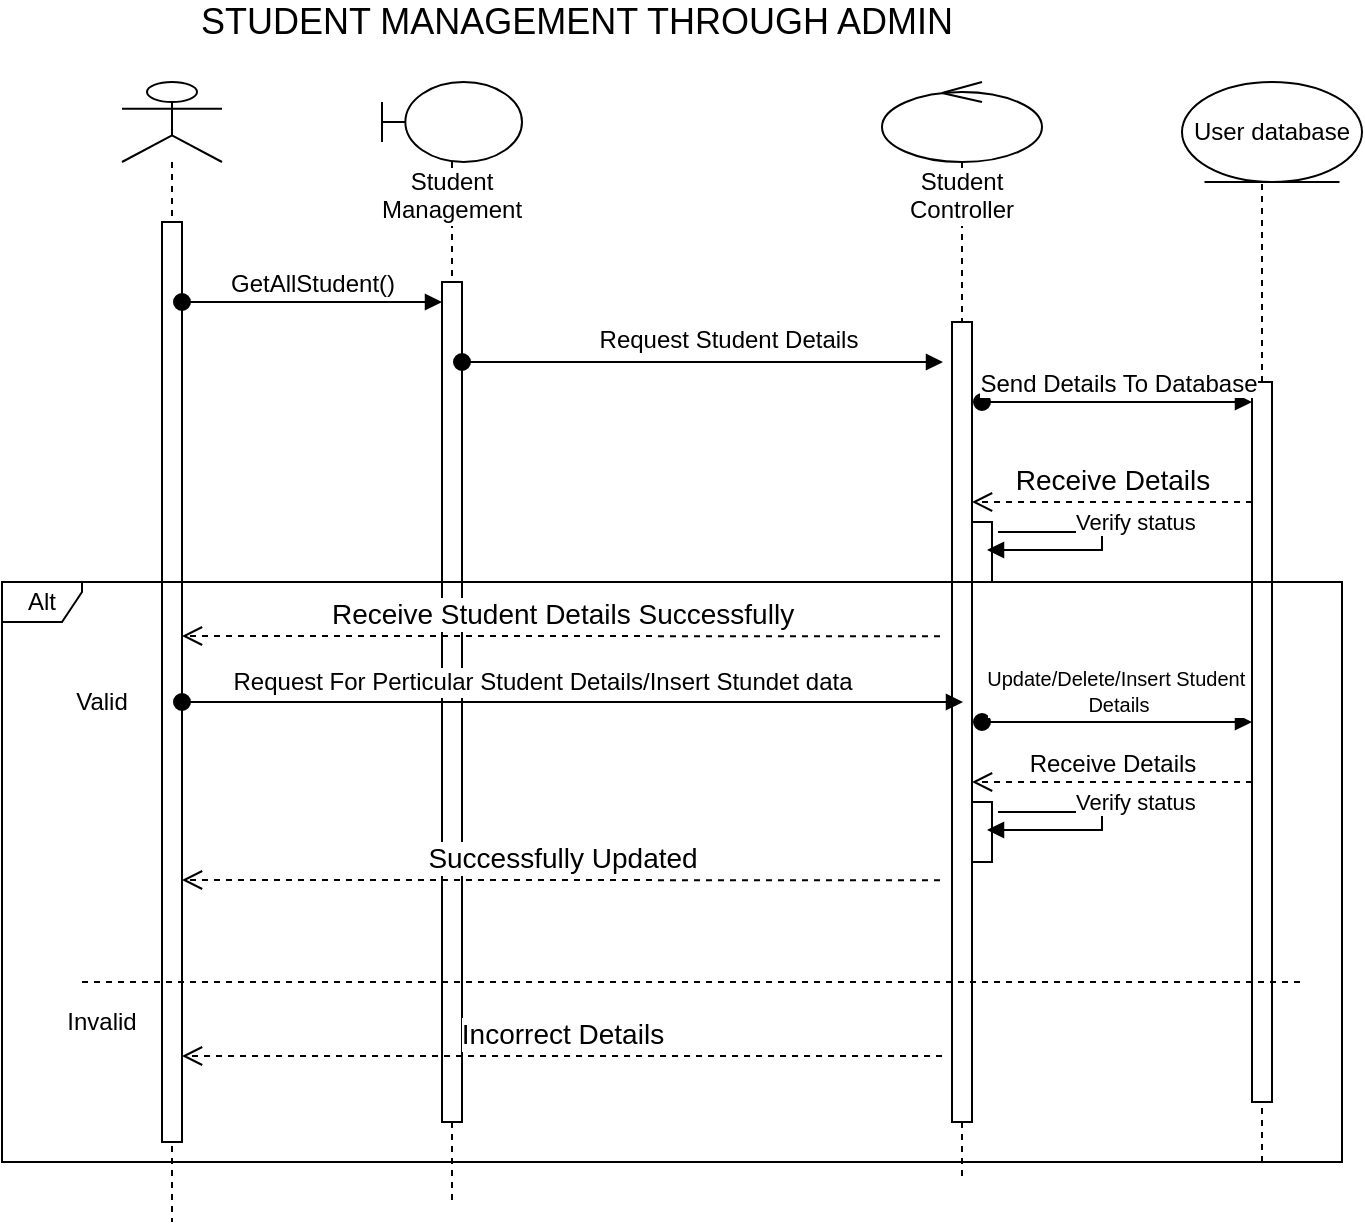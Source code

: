 <mxfile version="13.2.1" type="device"><diagram id="wd-Cig6NNoGNDiY1Hepd" name="Page-1"><mxGraphModel dx="868" dy="433" grid="1" gridSize="10" guides="1" tooltips="1" connect="1" arrows="1" fold="1" page="1" pageScale="1" pageWidth="850" pageHeight="1100" math="0" shadow="0"><root><mxCell id="0"/><mxCell id="1" parent="0"/><mxCell id="F7fvgpDojsJ2TSl7XNVD-69" value="" style="shape=umlLifeline;participant=umlActor;perimeter=lifelinePerimeter;whiteSpace=wrap;html=1;container=1;collapsible=0;recursiveResize=0;verticalAlign=top;spacingTop=36;labelBackgroundColor=#ffffff;outlineConnect=0;" parent="1" vertex="1"><mxGeometry x="120" y="50" width="50" height="570" as="geometry"/></mxCell><mxCell id="F7fvgpDojsJ2TSl7XNVD-70" value="" style="html=1;points=[];perimeter=orthogonalPerimeter;" parent="F7fvgpDojsJ2TSl7XNVD-69" vertex="1"><mxGeometry x="20" y="70" width="10" height="460" as="geometry"/></mxCell><mxCell id="F7fvgpDojsJ2TSl7XNVD-71" value="&lt;span style=&quot;font-size: 12px&quot;&gt;GetAllStudent()&lt;/span&gt;" style="html=1;verticalAlign=bottom;startArrow=oval;startFill=1;endArrow=block;startSize=8;" parent="F7fvgpDojsJ2TSl7XNVD-69" target="F7fvgpDojsJ2TSl7XNVD-73" edge="1"><mxGeometry width="60" relative="1" as="geometry"><mxPoint x="30" y="110" as="sourcePoint"/><mxPoint x="130" y="110" as="targetPoint"/></mxGeometry></mxCell><mxCell id="F7fvgpDojsJ2TSl7XNVD-72" value="Student Management" style="shape=umlLifeline;participant=umlBoundary;perimeter=lifelinePerimeter;whiteSpace=wrap;html=1;container=1;collapsible=0;recursiveResize=0;verticalAlign=top;spacingTop=36;labelBackgroundColor=#ffffff;outlineConnect=0;" parent="1" vertex="1"><mxGeometry x="250" y="50" width="70" height="560" as="geometry"/></mxCell><mxCell id="F7fvgpDojsJ2TSl7XNVD-73" value="" style="html=1;points=[];perimeter=orthogonalPerimeter;" parent="F7fvgpDojsJ2TSl7XNVD-72" vertex="1"><mxGeometry x="30" y="100" width="10" height="420" as="geometry"/></mxCell><mxCell id="F7fvgpDojsJ2TSl7XNVD-74" value="Student Controller" style="shape=umlLifeline;participant=umlControl;perimeter=lifelinePerimeter;whiteSpace=wrap;html=1;container=1;collapsible=0;recursiveResize=0;verticalAlign=top;spacingTop=36;labelBackgroundColor=#ffffff;outlineConnect=0;" parent="1" vertex="1"><mxGeometry x="500" y="50" width="80" height="550" as="geometry"/></mxCell><mxCell id="F7fvgpDojsJ2TSl7XNVD-75" value="" style="html=1;points=[];perimeter=orthogonalPerimeter;" parent="F7fvgpDojsJ2TSl7XNVD-74" vertex="1"><mxGeometry x="35" y="120" width="10" height="400" as="geometry"/></mxCell><mxCell id="F7fvgpDojsJ2TSl7XNVD-76" value="" style="html=1;points=[];perimeter=orthogonalPerimeter;" parent="F7fvgpDojsJ2TSl7XNVD-74" vertex="1"><mxGeometry x="45" y="220" width="10" height="30" as="geometry"/></mxCell><mxCell id="F7fvgpDojsJ2TSl7XNVD-77" value="User database" style="ellipse;shape=umlEntity;whiteSpace=wrap;html=1;" parent="1" vertex="1"><mxGeometry x="650" y="50" width="90" height="50" as="geometry"/></mxCell><mxCell id="F7fvgpDojsJ2TSl7XNVD-78" value="" style="endArrow=none;dashed=1;html=1;entryX=0.5;entryY=1;entryDx=0;entryDy=0;" parent="1" source="F7fvgpDojsJ2TSl7XNVD-80" edge="1"><mxGeometry width="50" height="50" relative="1" as="geometry"><mxPoint x="690" y="490" as="sourcePoint"/><mxPoint x="690" y="100" as="targetPoint"/></mxGeometry></mxCell><mxCell id="F7fvgpDojsJ2TSl7XNVD-79" value="" style="html=1;verticalAlign=bottom;startArrow=oval;startFill=1;endArrow=block;startSize=8;" parent="1" source="F7fvgpDojsJ2TSl7XNVD-73" edge="1"><mxGeometry width="60" relative="1" as="geometry"><mxPoint x="280" y="190" as="sourcePoint"/><mxPoint x="530.5" y="190" as="targetPoint"/></mxGeometry></mxCell><mxCell id="F7fvgpDojsJ2TSl7XNVD-80" value="" style="html=1;points=[];perimeter=orthogonalPerimeter;" parent="1" vertex="1"><mxGeometry x="685" y="200" width="10" height="360" as="geometry"/></mxCell><mxCell id="F7fvgpDojsJ2TSl7XNVD-81" value="" style="endArrow=none;dashed=1;html=1;entryX=0.5;entryY=1;entryDx=0;entryDy=0;" parent="1" target="F7fvgpDojsJ2TSl7XNVD-80" edge="1"><mxGeometry width="50" height="50" relative="1" as="geometry"><mxPoint x="690" y="590" as="sourcePoint"/><mxPoint x="690" y="100" as="targetPoint"/></mxGeometry></mxCell><mxCell id="F7fvgpDojsJ2TSl7XNVD-82" value="&lt;span style=&quot;font-size: 12px&quot;&gt;Send Details To Database&lt;/span&gt;" style="html=1;verticalAlign=bottom;startArrow=oval;startFill=1;endArrow=block;startSize=8;" parent="1" target="F7fvgpDojsJ2TSl7XNVD-80" edge="1"><mxGeometry width="60" relative="1" as="geometry"><mxPoint x="550" y="210" as="sourcePoint"/><mxPoint x="660" y="210" as="targetPoint"/><Array as="points"><mxPoint x="630" y="210"/></Array></mxGeometry></mxCell><mxCell id="F7fvgpDojsJ2TSl7XNVD-83" value="&lt;font style=&quot;font-size: 14px&quot;&gt;Receive Details&lt;/font&gt;" style="html=1;verticalAlign=bottom;endArrow=open;dashed=1;endSize=8;" parent="1" edge="1"><mxGeometry relative="1" as="geometry"><mxPoint x="685" y="260" as="sourcePoint"/><mxPoint x="545" y="260" as="targetPoint"/></mxGeometry></mxCell><mxCell id="F7fvgpDojsJ2TSl7XNVD-84" value="Verify status" style="edgeStyle=orthogonalEdgeStyle;html=1;align=left;spacingLeft=2;endArrow=block;rounded=0;" parent="1" edge="1"><mxGeometry x="-0.419" y="5" relative="1" as="geometry"><mxPoint x="558" y="275" as="sourcePoint"/><Array as="points"><mxPoint x="610" y="275"/><mxPoint x="610" y="284"/></Array><mxPoint x="552.5" y="284" as="targetPoint"/><mxPoint as="offset"/></mxGeometry></mxCell><mxCell id="F7fvgpDojsJ2TSl7XNVD-85" value="" style="endArrow=none;dashed=1;html=1;" parent="1" edge="1"><mxGeometry width="50" height="50" relative="1" as="geometry"><mxPoint x="100" y="500" as="sourcePoint"/><mxPoint x="710" y="500" as="targetPoint"/></mxGeometry></mxCell><mxCell id="F7fvgpDojsJ2TSl7XNVD-86" value="Valid" style="text;html=1;strokeColor=none;fillColor=none;align=center;verticalAlign=middle;whiteSpace=wrap;rounded=0;" parent="1" vertex="1"><mxGeometry x="90" y="350" width="40" height="20" as="geometry"/></mxCell><mxCell id="F7fvgpDojsJ2TSl7XNVD-87" value="Invalid" style="text;html=1;strokeColor=none;fillColor=none;align=center;verticalAlign=middle;whiteSpace=wrap;rounded=0;" parent="1" vertex="1"><mxGeometry x="90" y="510" width="40" height="20" as="geometry"/></mxCell><mxCell id="F7fvgpDojsJ2TSl7XNVD-88" value="&lt;span style=&quot;font-size: 14px&quot;&gt;Incorrect Details&lt;/span&gt;" style="html=1;verticalAlign=bottom;endArrow=open;dashed=1;endSize=8;" parent="1" edge="1"><mxGeometry relative="1" as="geometry"><mxPoint x="530" y="537" as="sourcePoint"/><mxPoint x="150" y="537" as="targetPoint"/></mxGeometry></mxCell><mxCell id="F7fvgpDojsJ2TSl7XNVD-89" value="&lt;span style=&quot;font-size: 14px&quot;&gt;Receive Student Details Successfully&lt;/span&gt;" style="html=1;verticalAlign=bottom;endArrow=open;dashed=1;endSize=8;entryX=1.1;entryY=0.682;entryDx=0;entryDy=0;entryPerimeter=0;" parent="1" edge="1"><mxGeometry relative="1" as="geometry"><mxPoint x="529" y="327.1" as="sourcePoint"/><mxPoint x="150" y="327.0" as="targetPoint"/></mxGeometry></mxCell><mxCell id="F7fvgpDojsJ2TSl7XNVD-90" value="Alt" style="shape=umlFrame;whiteSpace=wrap;html=1;width=40;height=20;" parent="1" vertex="1"><mxGeometry x="60" y="300" width="670" height="290" as="geometry"/></mxCell><mxCell id="F7fvgpDojsJ2TSl7XNVD-91" value="&lt;font style=&quot;font-size: 18px&quot;&gt;STUDENT MANAGEMENT THROUGH ADMIN&lt;/font&gt;" style="text;html=1;align=center;verticalAlign=middle;resizable=0;points=[];autosize=1;" parent="1" vertex="1"><mxGeometry x="152" y="10" width="390" height="20" as="geometry"/></mxCell><mxCell id="F7fvgpDojsJ2TSl7XNVD-93" value="Request Student Details" style="text;html=1;align=center;verticalAlign=middle;resizable=0;points=[];autosize=1;" parent="1" vertex="1"><mxGeometry x="353" y="169" width="140" height="20" as="geometry"/></mxCell><mxCell id="F7fvgpDojsJ2TSl7XNVD-96" value="&lt;font style=&quot;font-size: 10px&quot;&gt;Update/Delete/Insert Student&amp;nbsp;&lt;br&gt;Details&lt;/font&gt;" style="html=1;verticalAlign=bottom;startArrow=oval;startFill=1;endArrow=block;startSize=8;" parent="1" edge="1"><mxGeometry width="60" relative="1" as="geometry"><mxPoint x="550" y="370" as="sourcePoint"/><mxPoint x="685" y="370" as="targetPoint"/><Array as="points"><mxPoint x="630" y="370"/></Array></mxGeometry></mxCell><mxCell id="F7fvgpDojsJ2TSl7XNVD-97" value="&lt;span style=&quot;font-size: 14px&quot;&gt;Successfully Updated&lt;/span&gt;" style="html=1;verticalAlign=bottom;endArrow=open;dashed=1;endSize=8;entryX=1.1;entryY=0.682;entryDx=0;entryDy=0;entryPerimeter=0;" parent="1" edge="1"><mxGeometry relative="1" as="geometry"><mxPoint x="529" y="449.1" as="sourcePoint"/><mxPoint x="150" y="449.0" as="targetPoint"/></mxGeometry></mxCell><mxCell id="F7fvgpDojsJ2TSl7XNVD-100" value="&lt;font style=&quot;font-size: 12px&quot;&gt;Receive Details&lt;/font&gt;" style="html=1;verticalAlign=bottom;endArrow=open;dashed=1;endSize=8;" parent="1" edge="1"><mxGeometry relative="1" as="geometry"><mxPoint x="685" y="400" as="sourcePoint"/><mxPoint x="545" y="400" as="targetPoint"/></mxGeometry></mxCell><mxCell id="F7fvgpDojsJ2TSl7XNVD-102" value="" style="html=1;verticalAlign=bottom;startArrow=oval;startFill=1;endArrow=block;startSize=8;" parent="1" edge="1"><mxGeometry width="60" relative="1" as="geometry"><mxPoint x="150" y="360" as="sourcePoint"/><mxPoint x="540.5" y="360" as="targetPoint"/></mxGeometry></mxCell><mxCell id="F7fvgpDojsJ2TSl7XNVD-103" value="Request For Perticular Student Details/Insert Stundet data" style="text;html=1;align=center;verticalAlign=middle;resizable=0;points=[];labelBackgroundColor=#ffffff;" parent="F7fvgpDojsJ2TSl7XNVD-102" vertex="1" connectable="0"><mxGeometry x="-0.104" y="4" relative="1" as="geometry"><mxPoint x="5" y="-6" as="offset"/></mxGeometry></mxCell><mxCell id="F7fvgpDojsJ2TSl7XNVD-104" value="" style="html=1;points=[];perimeter=orthogonalPerimeter;" parent="1" vertex="1"><mxGeometry x="545" y="410" width="10" height="30" as="geometry"/></mxCell><mxCell id="F7fvgpDojsJ2TSl7XNVD-105" value="Verify status" style="edgeStyle=orthogonalEdgeStyle;html=1;align=left;spacingLeft=2;endArrow=block;rounded=0;" parent="1" edge="1"><mxGeometry x="-0.419" y="5" relative="1" as="geometry"><mxPoint x="558" y="415" as="sourcePoint"/><Array as="points"><mxPoint x="610" y="415"/><mxPoint x="610" y="424"/></Array><mxPoint x="552.5" y="424" as="targetPoint"/><mxPoint as="offset"/></mxGeometry></mxCell></root></mxGraphModel></diagram></mxfile>